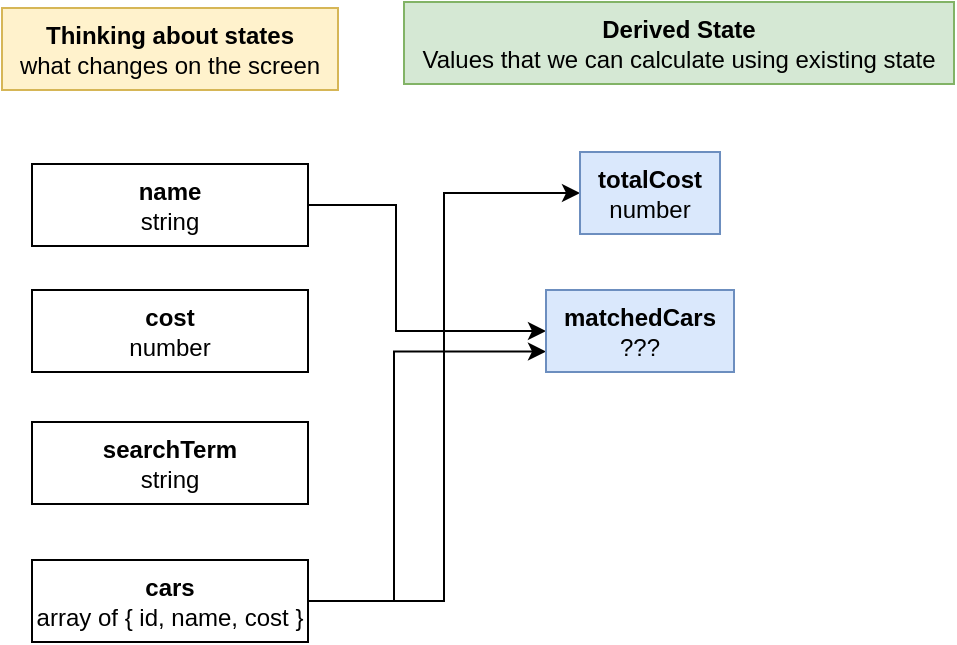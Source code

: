 <mxfile version="21.2.8" type="device" pages="2">
  <diagram name="What States should exist" id="wGPJ6ArUaWaV0adli5Yr">
    <mxGraphModel dx="438" dy="941" grid="0" gridSize="10" guides="1" tooltips="1" connect="1" arrows="1" fold="1" page="0" pageScale="1" pageWidth="850" pageHeight="1100" math="0" shadow="0">
      <root>
        <mxCell id="0" />
        <mxCell id="1" parent="0" />
        <mxCell id="crmL2hmkZVuFzcg9TQiS-10" style="edgeStyle=orthogonalEdgeStyle;rounded=0;orthogonalLoop=1;jettySize=auto;html=1;entryX=0;entryY=0.5;entryDx=0;entryDy=0;" edge="1" parent="1" source="crmL2hmkZVuFzcg9TQiS-1" target="crmL2hmkZVuFzcg9TQiS-9">
          <mxGeometry relative="1" as="geometry">
            <Array as="points">
              <mxPoint x="340" y="-82" />
              <mxPoint x="340" y="-18" />
            </Array>
          </mxGeometry>
        </mxCell>
        <mxCell id="crmL2hmkZVuFzcg9TQiS-1" value="&lt;b&gt;name&lt;/b&gt;&lt;br&gt;string" style="whiteSpace=wrap;html=1;" vertex="1" parent="1">
          <mxGeometry x="158" y="-102" width="138" height="41" as="geometry" />
        </mxCell>
        <mxCell id="crmL2hmkZVuFzcg9TQiS-2" value="&lt;b&gt;cost&lt;/b&gt;&lt;br&gt;number" style="whiteSpace=wrap;html=1;" vertex="1" parent="1">
          <mxGeometry x="158" y="-39" width="138" height="41" as="geometry" />
        </mxCell>
        <mxCell id="crmL2hmkZVuFzcg9TQiS-3" value="&lt;b&gt;searchTerm&lt;/b&gt;&lt;br&gt;string" style="whiteSpace=wrap;html=1;" vertex="1" parent="1">
          <mxGeometry x="158" y="27" width="138" height="41" as="geometry" />
        </mxCell>
        <mxCell id="crmL2hmkZVuFzcg9TQiS-8" style="edgeStyle=orthogonalEdgeStyle;rounded=0;orthogonalLoop=1;jettySize=auto;html=1;entryX=0;entryY=0.5;entryDx=0;entryDy=0;" edge="1" parent="1" source="crmL2hmkZVuFzcg9TQiS-4" target="crmL2hmkZVuFzcg9TQiS-7">
          <mxGeometry relative="1" as="geometry" />
        </mxCell>
        <mxCell id="crmL2hmkZVuFzcg9TQiS-11" style="edgeStyle=orthogonalEdgeStyle;rounded=0;orthogonalLoop=1;jettySize=auto;html=1;entryX=0;entryY=0.75;entryDx=0;entryDy=0;" edge="1" parent="1" source="crmL2hmkZVuFzcg9TQiS-4" target="crmL2hmkZVuFzcg9TQiS-9">
          <mxGeometry relative="1" as="geometry">
            <Array as="points">
              <mxPoint x="339" y="116" />
              <mxPoint x="339" y="-8" />
            </Array>
          </mxGeometry>
        </mxCell>
        <mxCell id="crmL2hmkZVuFzcg9TQiS-4" value="&lt;b&gt;cars&lt;/b&gt;&lt;br&gt;array of { id, name, cost }" style="whiteSpace=wrap;html=1;" vertex="1" parent="1">
          <mxGeometry x="158" y="96" width="138" height="41" as="geometry" />
        </mxCell>
        <mxCell id="crmL2hmkZVuFzcg9TQiS-5" value="&lt;b&gt;Thinking about states&lt;/b&gt;&lt;br&gt;what changes on the screen" style="whiteSpace=wrap;html=1;fillColor=#fff2cc;strokeColor=#d6b656;" vertex="1" parent="1">
          <mxGeometry x="143" y="-180" width="168" height="41" as="geometry" />
        </mxCell>
        <mxCell id="crmL2hmkZVuFzcg9TQiS-6" value="&lt;b&gt;Derived State&lt;/b&gt;&lt;br&gt;Values that we can calculate using existing state" style="whiteSpace=wrap;html=1;fillColor=#d5e8d4;strokeColor=#82b366;" vertex="1" parent="1">
          <mxGeometry x="344" y="-183" width="275" height="41" as="geometry" />
        </mxCell>
        <mxCell id="crmL2hmkZVuFzcg9TQiS-7" value="&lt;b&gt;totalCost&lt;/b&gt;&lt;br&gt;number" style="whiteSpace=wrap;html=1;fillColor=#dae8fc;strokeColor=#6c8ebf;" vertex="1" parent="1">
          <mxGeometry x="432.003" y="-107.997" width="70" height="41" as="geometry" />
        </mxCell>
        <mxCell id="crmL2hmkZVuFzcg9TQiS-9" value="&lt;b&gt;matchedCars&lt;/b&gt;&lt;br&gt;???" style="whiteSpace=wrap;html=1;fillColor=#dae8fc;strokeColor=#6c8ebf;" vertex="1" parent="1">
          <mxGeometry x="415" y="-39" width="94" height="41" as="geometry" />
        </mxCell>
      </root>
    </mxGraphModel>
  </diagram>
  <diagram id="E2Cj2mtz_H26l3983BRx" name="Thinking about redux design">
    <mxGraphModel dx="944" dy="148" grid="0" gridSize="10" guides="1" tooltips="1" connect="1" arrows="1" fold="1" page="0" pageScale="1" pageWidth="850" pageHeight="1100" math="0" shadow="0">
      <root>
        <mxCell id="0" />
        <mxCell id="1" parent="0" />
        <mxCell id="e6qng0tvVOMmyc3mddBK-21" value="Slice #1 (related to adding a car)&lt;br&gt;Form Slice" style="swimlane;fontStyle=1;childLayout=stackLayout;horizontal=1;startSize=47;horizontalStack=0;resizeParent=1;resizeParentMax=0;resizeLast=0;collapsible=1;marginBottom=0;whiteSpace=wrap;html=1;" vertex="1" parent="1">
          <mxGeometry x="368" y="1327" width="277" height="171" as="geometry" />
        </mxCell>
        <mxCell id="e6qng0tvVOMmyc3mddBK-31" value="&lt;b style=&quot;font-size: 16px;&quot;&gt;name -&amp;nbsp;&lt;/b&gt;string" style="whiteSpace=wrap;html=1;fontSize=16;fillColor=#dae8fc;strokeColor=#6c8ebf;" vertex="1" parent="e6qng0tvVOMmyc3mddBK-21">
          <mxGeometry y="47" width="277" height="31" as="geometry" />
        </mxCell>
        <mxCell id="e6qng0tvVOMmyc3mddBK-32" value="&lt;b style=&quot;font-size: 16px;&quot;&gt;cost -&amp;nbsp;&lt;/b&gt;number" style="whiteSpace=wrap;html=1;fontSize=16;fillColor=#dae8fc;strokeColor=#6c8ebf;" vertex="1" parent="e6qng0tvVOMmyc3mddBK-21">
          <mxGeometry y="78" width="277" height="31" as="geometry" />
        </mxCell>
        <mxCell id="e6qng0tvVOMmyc3mddBK-45" value="&lt;span&gt;changeCost&lt;/span&gt;" style="whiteSpace=wrap;html=1;fontSize=16;fillColor=#d5e8d4;strokeColor=#82b366;fontStyle=0" vertex="1" parent="e6qng0tvVOMmyc3mddBK-21">
          <mxGeometry y="109" width="277" height="31" as="geometry" />
        </mxCell>
        <mxCell id="e6qng0tvVOMmyc3mddBK-44" value="&lt;span&gt;changeName&lt;/span&gt;" style="whiteSpace=wrap;html=1;fontSize=16;fillColor=#d5e8d4;strokeColor=#82b366;fontStyle=0" vertex="1" parent="e6qng0tvVOMmyc3mddBK-21">
          <mxGeometry y="140" width="277" height="31" as="geometry" />
        </mxCell>
        <mxCell id="JD8QQkn9EgGnzUbUNX6i-1" value="1. Identify what state exists in the app" style="whiteSpace=wrap;html=1;fillColor=#e1d5e7;strokeColor=#9673a6;fontSize=20;" vertex="1" parent="1">
          <mxGeometry x="447" y="575" width="352" height="36" as="geometry" />
        </mxCell>
        <mxCell id="JD8QQkn9EgGnzUbUNX6i-2" value="REDUX STORE DESIGN" style="text;strokeColor=none;align=center;fillColor=none;html=1;verticalAlign=middle;whiteSpace=wrap;rounded=0;fontStyle=1;fontSize=20;" vertex="1" parent="1">
          <mxGeometry x="482" y="526" width="244" height="36" as="geometry" />
        </mxCell>
        <mxCell id="JD8QQkn9EgGnzUbUNX6i-3" value="2. Identify how that state changes over time" style="whiteSpace=wrap;html=1;fillColor=#e1d5e7;strokeColor=#9673a6;fontSize=20;" vertex="1" parent="1">
          <mxGeometry x="448" y="629" width="404" height="36" as="geometry" />
        </mxCell>
        <mxCell id="JD8QQkn9EgGnzUbUNX6i-4" value="3. Group together common pieces of state" style="whiteSpace=wrap;html=1;fillColor=#e1d5e7;strokeColor=#9673a6;fontSize=20;" vertex="1" parent="1">
          <mxGeometry x="447" y="683" width="392" height="36" as="geometry" />
        </mxCell>
        <mxCell id="JD8QQkn9EgGnzUbUNX6i-5" value="4. Create a slice for each group" style="whiteSpace=wrap;html=1;fillColor=#e1d5e7;strokeColor=#9673a6;fontSize=20;" vertex="1" parent="1">
          <mxGeometry x="447" y="737" width="297" height="36" as="geometry" />
        </mxCell>
        <mxCell id="e6qng0tvVOMmyc3mddBK-1" value="&lt;b style=&quot;font-size: 16px;&quot;&gt;name&lt;/b&gt;&lt;br style=&quot;font-size: 16px;&quot;&gt;string" style="whiteSpace=wrap;html=1;fontSize=16;" vertex="1" parent="1">
          <mxGeometry x="411" y="997" width="60" height="50" as="geometry" />
        </mxCell>
        <mxCell id="e6qng0tvVOMmyc3mddBK-2" value="&lt;b style=&quot;font-size: 16px;&quot;&gt;cost&lt;/b&gt;&lt;br style=&quot;font-size: 16px;&quot;&gt;number" style="whiteSpace=wrap;html=1;fontSize=16;" vertex="1" parent="1">
          <mxGeometry x="405" y="1060" width="72" height="50" as="geometry" />
        </mxCell>
        <mxCell id="e6qng0tvVOMmyc3mddBK-3" value="&lt;b style=&quot;font-size: 16px;&quot;&gt;searchTerm&lt;/b&gt;&lt;br style=&quot;font-size: 16px;&quot;&gt;string" style="whiteSpace=wrap;html=1;fontSize=16;" vertex="1" parent="1">
          <mxGeometry x="387" y="1126" width="108" height="50" as="geometry" />
        </mxCell>
        <mxCell id="e6qng0tvVOMmyc3mddBK-4" value="&lt;b style=&quot;font-size: 16px;&quot;&gt;cars&lt;/b&gt;&lt;br style=&quot;font-size: 16px;&quot;&gt;array of { id, name, cost }" style="whiteSpace=wrap;html=1;fontSize=16;fillColor=#dae8fc;strokeColor=#6c8ebf;" vertex="1" parent="1">
          <mxGeometry x="343" y="1195" width="196" height="50" as="geometry" />
        </mxCell>
        <mxCell id="e6qng0tvVOMmyc3mddBK-5" value="What State Do We Need?" style="text;strokeColor=none;align=center;fillColor=none;html=1;verticalAlign=middle;whiteSpace=wrap;rounded=0;fontStyle=1;fontSize=20;" vertex="1" parent="1">
          <mxGeometry x="313.5" y="943" width="255" height="36" as="geometry" />
        </mxCell>
        <mxCell id="e6qng0tvVOMmyc3mddBK-6" value="How is that state changing over time?" style="text;strokeColor=none;align=center;fillColor=none;html=1;verticalAlign=middle;whiteSpace=wrap;rounded=0;fontStyle=1;fontSize=20;" vertex="1" parent="1">
          <mxGeometry x="627" y="910" width="279" height="58" as="geometry" />
        </mxCell>
        <mxCell id="e6qng0tvVOMmyc3mddBK-13" style="edgeStyle=orthogonalEdgeStyle;rounded=0;orthogonalLoop=1;jettySize=auto;html=1;entryX=0;entryY=0.5;entryDx=0;entryDy=0;" edge="1" parent="1" source="e6qng0tvVOMmyc3mddBK-7" target="e6qng0tvVOMmyc3mddBK-12">
          <mxGeometry relative="1" as="geometry" />
        </mxCell>
        <mxCell id="e6qng0tvVOMmyc3mddBK-7" value="&lt;span&gt;changeName&lt;/span&gt;" style="whiteSpace=wrap;html=1;fontSize=16;fillColor=#d5e8d4;strokeColor=#82b366;fontStyle=0" vertex="1" parent="1">
          <mxGeometry x="701" y="1004" width="120" height="31" as="geometry" />
        </mxCell>
        <mxCell id="e6qng0tvVOMmyc3mddBK-14" style="edgeStyle=orthogonalEdgeStyle;rounded=0;orthogonalLoop=1;jettySize=auto;html=1;entryX=0;entryY=0.5;entryDx=0;entryDy=0;" edge="1" parent="1" source="e6qng0tvVOMmyc3mddBK-8" target="e6qng0tvVOMmyc3mddBK-12">
          <mxGeometry relative="1" as="geometry" />
        </mxCell>
        <mxCell id="e6qng0tvVOMmyc3mddBK-8" value="&lt;span&gt;changeCost&lt;/span&gt;" style="whiteSpace=wrap;html=1;fontSize=16;fillColor=#d5e8d4;strokeColor=#82b366;fontStyle=0" vertex="1" parent="1">
          <mxGeometry x="702" y="1055" width="111" height="31" as="geometry" />
        </mxCell>
        <mxCell id="e6qng0tvVOMmyc3mddBK-15" style="edgeStyle=orthogonalEdgeStyle;rounded=0;orthogonalLoop=1;jettySize=auto;html=1;entryX=0;entryY=0.5;entryDx=0;entryDy=0;" edge="1" parent="1" source="e6qng0tvVOMmyc3mddBK-9" target="e6qng0tvVOMmyc3mddBK-12">
          <mxGeometry relative="1" as="geometry" />
        </mxCell>
        <mxCell id="e6qng0tvVOMmyc3mddBK-9" value="&lt;span&gt;changeSearchTerm&lt;/span&gt;" style="whiteSpace=wrap;html=1;fontSize=16;fillColor=#d5e8d4;strokeColor=#82b366;fontStyle=0" vertex="1" parent="1">
          <mxGeometry x="682" y="1108" width="169" height="31" as="geometry" />
        </mxCell>
        <mxCell id="e6qng0tvVOMmyc3mddBK-16" style="edgeStyle=orthogonalEdgeStyle;rounded=0;orthogonalLoop=1;jettySize=auto;html=1;entryX=0;entryY=0.5;entryDx=0;entryDy=0;" edge="1" parent="1" source="e6qng0tvVOMmyc3mddBK-10" target="e6qng0tvVOMmyc3mddBK-12">
          <mxGeometry relative="1" as="geometry" />
        </mxCell>
        <mxCell id="e6qng0tvVOMmyc3mddBK-10" value="addCar" style="whiteSpace=wrap;html=1;fontSize=16;fillColor=#d5e8d4;strokeColor=#82b366;fontStyle=0" vertex="1" parent="1">
          <mxGeometry x="726" y="1164" width="75" height="31" as="geometry" />
        </mxCell>
        <mxCell id="e6qng0tvVOMmyc3mddBK-17" style="edgeStyle=orthogonalEdgeStyle;rounded=0;orthogonalLoop=1;jettySize=auto;html=1;entryX=0;entryY=0.5;entryDx=0;entryDy=0;" edge="1" parent="1" source="e6qng0tvVOMmyc3mddBK-11" target="e6qng0tvVOMmyc3mddBK-12">
          <mxGeometry relative="1" as="geometry" />
        </mxCell>
        <mxCell id="e6qng0tvVOMmyc3mddBK-11" value="&lt;span&gt;removeCar&lt;/span&gt;" style="whiteSpace=wrap;html=1;fontSize=16;fillColor=#d5e8d4;strokeColor=#82b366;fontStyle=0" vertex="1" parent="1">
          <mxGeometry x="709.5" y="1220" width="103" height="31" as="geometry" />
        </mxCell>
        <mxCell id="e6qng0tvVOMmyc3mddBK-12" value="Mini reducers" style="whiteSpace=wrap;html=1;fontSize=16;fillColor=#f8cecc;strokeColor=#b85450;" vertex="1" parent="1">
          <mxGeometry x="933" y="1108" width="114" height="31" as="geometry" />
        </mxCell>
        <mxCell id="e6qng0tvVOMmyc3mddBK-18" value="&lt;b style=&quot;font-size: 16px;&quot;&gt;name&lt;/b&gt;&lt;br style=&quot;font-size: 16px;&quot;&gt;string" style="whiteSpace=wrap;html=1;fontSize=16;fillColor=#dae8fc;strokeColor=#6c8ebf;" vertex="1" parent="1">
          <mxGeometry x="411" y="997" width="60" height="50" as="geometry" />
        </mxCell>
        <mxCell id="e6qng0tvVOMmyc3mddBK-19" value="&lt;b style=&quot;font-size: 16px;&quot;&gt;cost&lt;/b&gt;&lt;br style=&quot;font-size: 16px;&quot;&gt;number" style="whiteSpace=wrap;html=1;fontSize=16;fillColor=#dae8fc;strokeColor=#6c8ebf;" vertex="1" parent="1">
          <mxGeometry x="405" y="1060" width="72" height="50" as="geometry" />
        </mxCell>
        <mxCell id="e6qng0tvVOMmyc3mddBK-20" value="&lt;b style=&quot;font-size: 16px;&quot;&gt;searchTerm&lt;/b&gt;&lt;br style=&quot;font-size: 16px;&quot;&gt;string" style="whiteSpace=wrap;html=1;fontSize=16;fillColor=#dae8fc;strokeColor=#6c8ebf;" vertex="1" parent="1">
          <mxGeometry x="387" y="1126" width="108" height="50" as="geometry" />
        </mxCell>
        <mxCell id="e6qng0tvVOMmyc3mddBK-33" value="Slice #2 (related to displaying and sreaching for cars)&lt;br&gt;Cars Slice" style="swimlane;fontStyle=1;childLayout=stackLayout;horizontal=1;startSize=47;horizontalStack=0;resizeParent=1;resizeParentMax=0;resizeLast=0;collapsible=1;marginBottom=0;whiteSpace=wrap;html=1;" vertex="1" parent="1">
          <mxGeometry x="693" y="1327" width="277" height="202" as="geometry">
            <mxRectangle x="693" y="1327" width="318" height="47" as="alternateBounds" />
          </mxGeometry>
        </mxCell>
        <mxCell id="e6qng0tvVOMmyc3mddBK-36" value="&lt;b style=&quot;font-size: 16px;&quot;&gt;searchTerm &lt;/b&gt;&lt;span style=&quot;font-size: 16px;&quot;&gt;- string&lt;/span&gt;" style="whiteSpace=wrap;html=1;fontSize=16;fillColor=#dae8fc;strokeColor=#6c8ebf;" vertex="1" parent="e6qng0tvVOMmyc3mddBK-33">
          <mxGeometry y="47" width="277" height="31" as="geometry" />
        </mxCell>
        <mxCell id="e6qng0tvVOMmyc3mddBK-37" value="&lt;b&gt;cars &lt;/b&gt;[]{id,name,cost }" style="whiteSpace=wrap;html=1;fontSize=16;fillColor=#dae8fc;strokeColor=#6c8ebf;" vertex="1" parent="e6qng0tvVOMmyc3mddBK-33">
          <mxGeometry y="78" width="277" height="31" as="geometry" />
        </mxCell>
        <mxCell id="e6qng0tvVOMmyc3mddBK-46" value="addCar" style="whiteSpace=wrap;html=1;fontSize=16;fillColor=#d5e8d4;strokeColor=#82b366;fontStyle=0" vertex="1" parent="e6qng0tvVOMmyc3mddBK-33">
          <mxGeometry y="109" width="277" height="31" as="geometry" />
        </mxCell>
        <mxCell id="e6qng0tvVOMmyc3mddBK-50" value="&lt;span&gt;removeCar&lt;/span&gt;" style="whiteSpace=wrap;html=1;fontSize=16;fillColor=#d5e8d4;strokeColor=#82b366;fontStyle=0" vertex="1" parent="e6qng0tvVOMmyc3mddBK-33">
          <mxGeometry y="140" width="277" height="31" as="geometry" />
        </mxCell>
        <mxCell id="e6qng0tvVOMmyc3mddBK-48" value="&lt;span&gt;changeSearchTerm&lt;/span&gt;" style="whiteSpace=wrap;html=1;fontSize=16;fillColor=#d5e8d4;strokeColor=#82b366;fontStyle=0" vertex="1" parent="e6qng0tvVOMmyc3mddBK-33">
          <mxGeometry y="171" width="277" height="31" as="geometry" />
        </mxCell>
      </root>
    </mxGraphModel>
  </diagram>
</mxfile>
